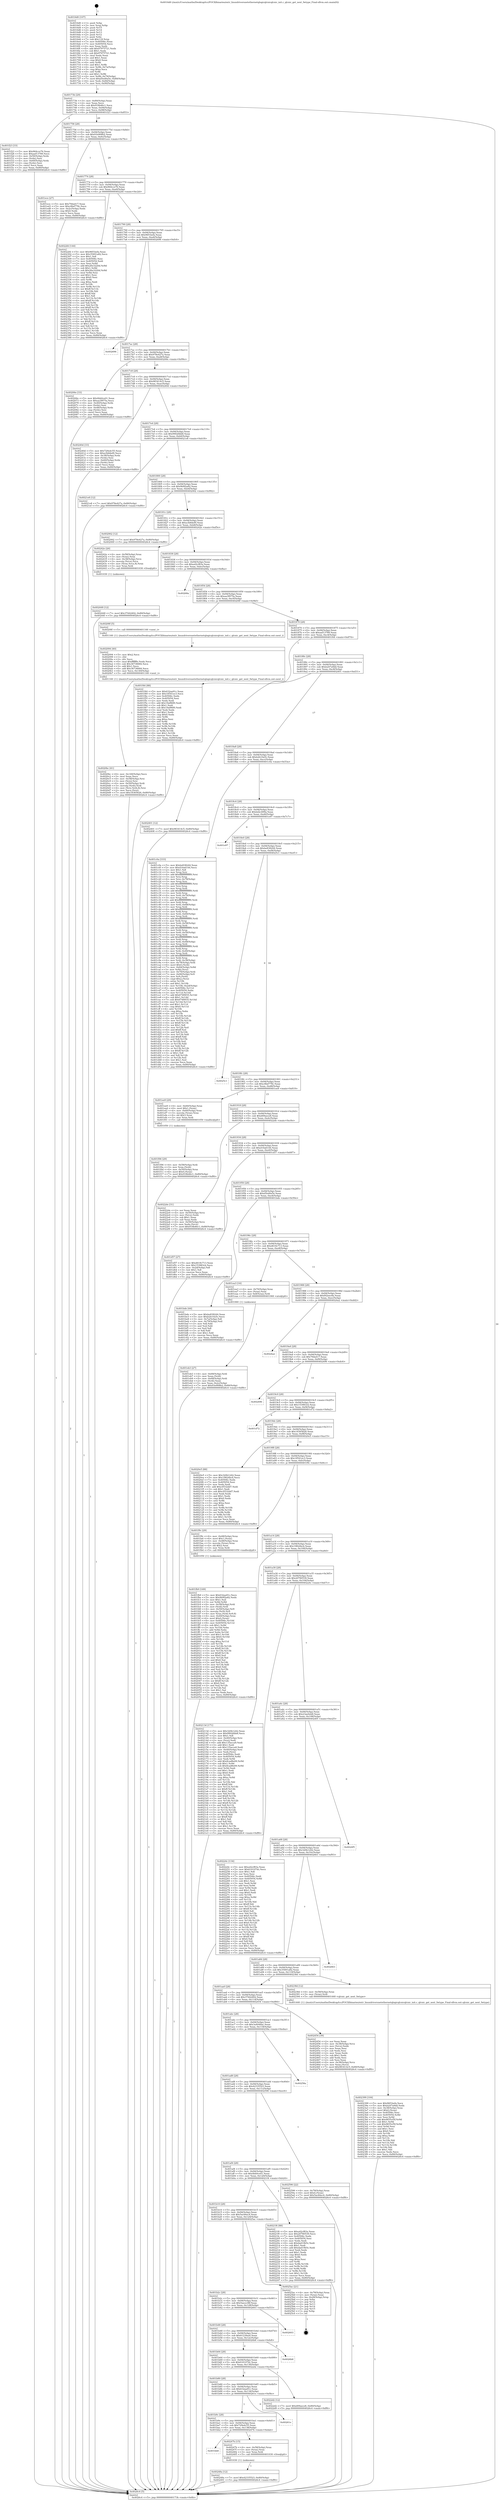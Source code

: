 digraph "0x4016d0" {
  label = "0x4016d0 (/mnt/c/Users/mathe/Desktop/tcc/POCII/binaries/extr_linuxdriversnetethernetqlogicqlcnicqlcnic_init.c_qlcnic_get_next_fwtype_Final-ollvm.out::main(0))"
  labelloc = "t"
  node[shape=record]

  Entry [label="",width=0.3,height=0.3,shape=circle,fillcolor=black,style=filled]
  "0x40173b" [label="{
     0x40173b [29]\l
     | [instrs]\l
     &nbsp;&nbsp;0x40173b \<+3\>: mov -0x80(%rbp),%eax\l
     &nbsp;&nbsp;0x40173e \<+2\>: mov %eax,%ecx\l
     &nbsp;&nbsp;0x401740 \<+6\>: sub $0x918b46c1,%ecx\l
     &nbsp;&nbsp;0x401746 \<+6\>: mov %eax,-0x94(%rbp)\l
     &nbsp;&nbsp;0x40174c \<+6\>: mov %ecx,-0x98(%rbp)\l
     &nbsp;&nbsp;0x401752 \<+6\>: je 0000000000401f23 \<main+0x853\>\l
  }"]
  "0x401f23" [label="{
     0x401f23 [33]\l
     | [instrs]\l
     &nbsp;&nbsp;0x401f23 \<+5\>: mov $0x964cce76,%eax\l
     &nbsp;&nbsp;0x401f28 \<+5\>: mov $0xaaf13789,%ecx\l
     &nbsp;&nbsp;0x401f2d \<+4\>: mov -0x50(%rbp),%rdx\l
     &nbsp;&nbsp;0x401f31 \<+2\>: mov (%rdx),%esi\l
     &nbsp;&nbsp;0x401f33 \<+4\>: mov -0x60(%rbp),%rdx\l
     &nbsp;&nbsp;0x401f37 \<+2\>: cmp (%rdx),%esi\l
     &nbsp;&nbsp;0x401f39 \<+3\>: cmovl %ecx,%eax\l
     &nbsp;&nbsp;0x401f3c \<+3\>: mov %eax,-0x80(%rbp)\l
     &nbsp;&nbsp;0x401f3f \<+5\>: jmp 00000000004026c4 \<main+0xff4\>\l
  }"]
  "0x401758" [label="{
     0x401758 [28]\l
     | [instrs]\l
     &nbsp;&nbsp;0x401758 \<+5\>: jmp 000000000040175d \<main+0x8d\>\l
     &nbsp;&nbsp;0x40175d \<+6\>: mov -0x94(%rbp),%eax\l
     &nbsp;&nbsp;0x401763 \<+5\>: sub $0x93e908b2,%eax\l
     &nbsp;&nbsp;0x401768 \<+6\>: mov %eax,-0x9c(%rbp)\l
     &nbsp;&nbsp;0x40176e \<+6\>: je 0000000000401ece \<main+0x7fe\>\l
  }"]
  Exit [label="",width=0.3,height=0.3,shape=circle,fillcolor=black,style=filled,peripheries=2]
  "0x401ece" [label="{
     0x401ece [27]\l
     | [instrs]\l
     &nbsp;&nbsp;0x401ece \<+5\>: mov $0x79da417,%eax\l
     &nbsp;&nbsp;0x401ed3 \<+5\>: mov $0xc8bd778c,%ecx\l
     &nbsp;&nbsp;0x401ed8 \<+3\>: mov -0x2c(%rbp),%edx\l
     &nbsp;&nbsp;0x401edb \<+3\>: cmp $0x0,%edx\l
     &nbsp;&nbsp;0x401ede \<+3\>: cmove %ecx,%eax\l
     &nbsp;&nbsp;0x401ee1 \<+3\>: mov %eax,-0x80(%rbp)\l
     &nbsp;&nbsp;0x401ee4 \<+5\>: jmp 00000000004026c4 \<main+0xff4\>\l
  }"]
  "0x401774" [label="{
     0x401774 [28]\l
     | [instrs]\l
     &nbsp;&nbsp;0x401774 \<+5\>: jmp 0000000000401779 \<main+0xa9\>\l
     &nbsp;&nbsp;0x401779 \<+6\>: mov -0x94(%rbp),%eax\l
     &nbsp;&nbsp;0x40177f \<+5\>: sub $0x964cce76,%eax\l
     &nbsp;&nbsp;0x401784 \<+6\>: mov %eax,-0xa0(%rbp)\l
     &nbsp;&nbsp;0x40178a \<+6\>: je 00000000004022fd \<main+0xc2d\>\l
  }"]
  "0x40248a" [label="{
     0x40248a [12]\l
     | [instrs]\l
     &nbsp;&nbsp;0x40248a \<+7\>: movl $0x42335523,-0x80(%rbp)\l
     &nbsp;&nbsp;0x402491 \<+5\>: jmp 00000000004026c4 \<main+0xff4\>\l
  }"]
  "0x4022fd" [label="{
     0x4022fd [144]\l
     | [instrs]\l
     &nbsp;&nbsp;0x4022fd \<+5\>: mov $0x96f1befa,%eax\l
     &nbsp;&nbsp;0x402302 \<+5\>: mov $0x35491a82,%ecx\l
     &nbsp;&nbsp;0x402307 \<+2\>: mov $0x1,%dl\l
     &nbsp;&nbsp;0x402309 \<+7\>: mov 0x40506c,%esi\l
     &nbsp;&nbsp;0x402310 \<+7\>: mov 0x405054,%edi\l
     &nbsp;&nbsp;0x402317 \<+3\>: mov %esi,%r8d\l
     &nbsp;&nbsp;0x40231a \<+7\>: add $0x26e3220d,%r8d\l
     &nbsp;&nbsp;0x402321 \<+4\>: sub $0x1,%r8d\l
     &nbsp;&nbsp;0x402325 \<+7\>: sub $0x26e3220d,%r8d\l
     &nbsp;&nbsp;0x40232c \<+4\>: imul %r8d,%esi\l
     &nbsp;&nbsp;0x402330 \<+3\>: and $0x1,%esi\l
     &nbsp;&nbsp;0x402333 \<+3\>: cmp $0x0,%esi\l
     &nbsp;&nbsp;0x402336 \<+4\>: sete %r9b\l
     &nbsp;&nbsp;0x40233a \<+3\>: cmp $0xa,%edi\l
     &nbsp;&nbsp;0x40233d \<+4\>: setl %r10b\l
     &nbsp;&nbsp;0x402341 \<+3\>: mov %r9b,%r11b\l
     &nbsp;&nbsp;0x402344 \<+4\>: xor $0xff,%r11b\l
     &nbsp;&nbsp;0x402348 \<+3\>: mov %r10b,%bl\l
     &nbsp;&nbsp;0x40234b \<+3\>: xor $0xff,%bl\l
     &nbsp;&nbsp;0x40234e \<+3\>: xor $0x1,%dl\l
     &nbsp;&nbsp;0x402351 \<+3\>: mov %r11b,%r14b\l
     &nbsp;&nbsp;0x402354 \<+4\>: and $0xff,%r14b\l
     &nbsp;&nbsp;0x402358 \<+3\>: and %dl,%r9b\l
     &nbsp;&nbsp;0x40235b \<+3\>: mov %bl,%r15b\l
     &nbsp;&nbsp;0x40235e \<+4\>: and $0xff,%r15b\l
     &nbsp;&nbsp;0x402362 \<+3\>: and %dl,%r10b\l
     &nbsp;&nbsp;0x402365 \<+3\>: or %r9b,%r14b\l
     &nbsp;&nbsp;0x402368 \<+3\>: or %r10b,%r15b\l
     &nbsp;&nbsp;0x40236b \<+3\>: xor %r15b,%r14b\l
     &nbsp;&nbsp;0x40236e \<+3\>: or %bl,%r11b\l
     &nbsp;&nbsp;0x402371 \<+4\>: xor $0xff,%r11b\l
     &nbsp;&nbsp;0x402375 \<+3\>: or $0x1,%dl\l
     &nbsp;&nbsp;0x402378 \<+3\>: and %dl,%r11b\l
     &nbsp;&nbsp;0x40237b \<+3\>: or %r11b,%r14b\l
     &nbsp;&nbsp;0x40237e \<+4\>: test $0x1,%r14b\l
     &nbsp;&nbsp;0x402382 \<+3\>: cmovne %ecx,%eax\l
     &nbsp;&nbsp;0x402385 \<+3\>: mov %eax,-0x80(%rbp)\l
     &nbsp;&nbsp;0x402388 \<+5\>: jmp 00000000004026c4 \<main+0xff4\>\l
  }"]
  "0x401790" [label="{
     0x401790 [28]\l
     | [instrs]\l
     &nbsp;&nbsp;0x401790 \<+5\>: jmp 0000000000401795 \<main+0xc5\>\l
     &nbsp;&nbsp;0x401795 \<+6\>: mov -0x94(%rbp),%eax\l
     &nbsp;&nbsp;0x40179b \<+5\>: sub $0x96f1befa,%eax\l
     &nbsp;&nbsp;0x4017a0 \<+6\>: mov %eax,-0xa4(%rbp)\l
     &nbsp;&nbsp;0x4017a6 \<+6\>: je 0000000000402696 \<main+0xfc6\>\l
  }"]
  "0x401bb8" [label="{
     0x401bb8\l
  }", style=dashed]
  "0x402696" [label="{
     0x402696\l
  }", style=dashed]
  "0x4017ac" [label="{
     0x4017ac [28]\l
     | [instrs]\l
     &nbsp;&nbsp;0x4017ac \<+5\>: jmp 00000000004017b1 \<main+0xe1\>\l
     &nbsp;&nbsp;0x4017b1 \<+6\>: mov -0x94(%rbp),%eax\l
     &nbsp;&nbsp;0x4017b7 \<+5\>: sub $0x978e427a,%eax\l
     &nbsp;&nbsp;0x4017bc \<+6\>: mov %eax,-0xa8(%rbp)\l
     &nbsp;&nbsp;0x4017c2 \<+6\>: je 000000000040206e \<main+0x99e\>\l
  }"]
  "0x40247b" [label="{
     0x40247b [15]\l
     | [instrs]\l
     &nbsp;&nbsp;0x40247b \<+4\>: mov -0x58(%rbp),%rax\l
     &nbsp;&nbsp;0x40247f \<+3\>: mov (%rax),%rax\l
     &nbsp;&nbsp;0x402482 \<+3\>: mov %rax,%rdi\l
     &nbsp;&nbsp;0x402485 \<+5\>: call 0000000000401030 \<free@plt\>\l
     | [calls]\l
     &nbsp;&nbsp;0x401030 \{1\} (unknown)\l
  }"]
  "0x40206e" [label="{
     0x40206e [33]\l
     | [instrs]\l
     &nbsp;&nbsp;0x40206e \<+5\>: mov $0x4bb0ce01,%eax\l
     &nbsp;&nbsp;0x402073 \<+5\>: mov $0xaa3f975a,%ecx\l
     &nbsp;&nbsp;0x402078 \<+4\>: mov -0x40(%rbp),%rdx\l
     &nbsp;&nbsp;0x40207c \<+2\>: mov (%rdx),%esi\l
     &nbsp;&nbsp;0x40207e \<+4\>: mov -0x48(%rbp),%rdx\l
     &nbsp;&nbsp;0x402082 \<+2\>: cmp (%rdx),%esi\l
     &nbsp;&nbsp;0x402084 \<+3\>: cmovl %ecx,%eax\l
     &nbsp;&nbsp;0x402087 \<+3\>: mov %eax,-0x80(%rbp)\l
     &nbsp;&nbsp;0x40208a \<+5\>: jmp 00000000004026c4 \<main+0xff4\>\l
  }"]
  "0x4017c8" [label="{
     0x4017c8 [28]\l
     | [instrs]\l
     &nbsp;&nbsp;0x4017c8 \<+5\>: jmp 00000000004017cd \<main+0xfd\>\l
     &nbsp;&nbsp;0x4017cd \<+6\>: mov -0x94(%rbp),%eax\l
     &nbsp;&nbsp;0x4017d3 \<+5\>: sub $0x983414c5,%eax\l
     &nbsp;&nbsp;0x4017d8 \<+6\>: mov %eax,-0xac(%rbp)\l
     &nbsp;&nbsp;0x4017de \<+6\>: je 000000000040240d \<main+0xd3d\>\l
  }"]
  "0x401b9c" [label="{
     0x401b9c [28]\l
     | [instrs]\l
     &nbsp;&nbsp;0x401b9c \<+5\>: jmp 0000000000401ba1 \<main+0x4d1\>\l
     &nbsp;&nbsp;0x401ba1 \<+6\>: mov -0x94(%rbp),%eax\l
     &nbsp;&nbsp;0x401ba7 \<+5\>: sub $0x729edc55,%eax\l
     &nbsp;&nbsp;0x401bac \<+6\>: mov %eax,-0x138(%rbp)\l
     &nbsp;&nbsp;0x401bb2 \<+6\>: je 000000000040247b \<main+0xdab\>\l
  }"]
  "0x40240d" [label="{
     0x40240d [33]\l
     | [instrs]\l
     &nbsp;&nbsp;0x40240d \<+5\>: mov $0x729edc55,%eax\l
     &nbsp;&nbsp;0x402412 \<+5\>: mov $0xa3b8def0,%ecx\l
     &nbsp;&nbsp;0x402417 \<+4\>: mov -0x38(%rbp),%rdx\l
     &nbsp;&nbsp;0x40241b \<+2\>: mov (%rdx),%esi\l
     &nbsp;&nbsp;0x40241d \<+4\>: mov -0x60(%rbp),%rdx\l
     &nbsp;&nbsp;0x402421 \<+2\>: cmp (%rdx),%esi\l
     &nbsp;&nbsp;0x402423 \<+3\>: cmovl %ecx,%eax\l
     &nbsp;&nbsp;0x402426 \<+3\>: mov %eax,-0x80(%rbp)\l
     &nbsp;&nbsp;0x402429 \<+5\>: jmp 00000000004026c4 \<main+0xff4\>\l
  }"]
  "0x4017e4" [label="{
     0x4017e4 [28]\l
     | [instrs]\l
     &nbsp;&nbsp;0x4017e4 \<+5\>: jmp 00000000004017e9 \<main+0x119\>\l
     &nbsp;&nbsp;0x4017e9 \<+6\>: mov -0x94(%rbp),%eax\l
     &nbsp;&nbsp;0x4017ef \<+5\>: sub $0x99026bb8,%eax\l
     &nbsp;&nbsp;0x4017f4 \<+6\>: mov %eax,-0xb0(%rbp)\l
     &nbsp;&nbsp;0x4017fa \<+6\>: je 00000000004021e8 \<main+0xb18\>\l
  }"]
  "0x40261e" [label="{
     0x40261e\l
  }", style=dashed]
  "0x4021e8" [label="{
     0x4021e8 [12]\l
     | [instrs]\l
     &nbsp;&nbsp;0x4021e8 \<+7\>: movl $0x978e427a,-0x80(%rbp)\l
     &nbsp;&nbsp;0x4021ef \<+5\>: jmp 00000000004026c4 \<main+0xff4\>\l
  }"]
  "0x401800" [label="{
     0x401800 [28]\l
     | [instrs]\l
     &nbsp;&nbsp;0x401800 \<+5\>: jmp 0000000000401805 \<main+0x135\>\l
     &nbsp;&nbsp;0x401805 \<+6\>: mov -0x94(%rbp),%eax\l
     &nbsp;&nbsp;0x40180b \<+5\>: sub $0x9b9f2a82,%eax\l
     &nbsp;&nbsp;0x401810 \<+6\>: mov %eax,-0xb4(%rbp)\l
     &nbsp;&nbsp;0x401816 \<+6\>: je 0000000000402062 \<main+0x992\>\l
  }"]
  "0x402448" [label="{
     0x402448 [12]\l
     | [instrs]\l
     &nbsp;&nbsp;0x402448 \<+7\>: movl $0x37442402,-0x80(%rbp)\l
     &nbsp;&nbsp;0x40244f \<+5\>: jmp 00000000004026c4 \<main+0xff4\>\l
  }"]
  "0x402062" [label="{
     0x402062 [12]\l
     | [instrs]\l
     &nbsp;&nbsp;0x402062 \<+7\>: movl $0x978e427a,-0x80(%rbp)\l
     &nbsp;&nbsp;0x402069 \<+5\>: jmp 00000000004026c4 \<main+0xff4\>\l
  }"]
  "0x40181c" [label="{
     0x40181c [28]\l
     | [instrs]\l
     &nbsp;&nbsp;0x40181c \<+5\>: jmp 0000000000401821 \<main+0x151\>\l
     &nbsp;&nbsp;0x401821 \<+6\>: mov -0x94(%rbp),%eax\l
     &nbsp;&nbsp;0x401827 \<+5\>: sub $0xa3b8def0,%eax\l
     &nbsp;&nbsp;0x40182c \<+6\>: mov %eax,-0xb8(%rbp)\l
     &nbsp;&nbsp;0x401832 \<+6\>: je 000000000040242e \<main+0xd5e\>\l
  }"]
  "0x402399" [label="{
     0x402399 [104]\l
     | [instrs]\l
     &nbsp;&nbsp;0x402399 \<+5\>: mov $0x96f1befa,%ecx\l
     &nbsp;&nbsp;0x40239e \<+5\>: mov $0xb247a9dd,%edx\l
     &nbsp;&nbsp;0x4023a3 \<+4\>: mov -0x38(%rbp),%rax\l
     &nbsp;&nbsp;0x4023a7 \<+6\>: movl $0x0,(%rax)\l
     &nbsp;&nbsp;0x4023ad \<+7\>: mov 0x40506c,%esi\l
     &nbsp;&nbsp;0x4023b4 \<+8\>: mov 0x405054,%r8d\l
     &nbsp;&nbsp;0x4023bc \<+3\>: mov %esi,%r9d\l
     &nbsp;&nbsp;0x4023bf \<+7\>: add $0x9655cf5f,%r9d\l
     &nbsp;&nbsp;0x4023c6 \<+4\>: sub $0x1,%r9d\l
     &nbsp;&nbsp;0x4023ca \<+7\>: sub $0x9655cf5f,%r9d\l
     &nbsp;&nbsp;0x4023d1 \<+4\>: imul %r9d,%esi\l
     &nbsp;&nbsp;0x4023d5 \<+3\>: and $0x1,%esi\l
     &nbsp;&nbsp;0x4023d8 \<+3\>: cmp $0x0,%esi\l
     &nbsp;&nbsp;0x4023db \<+4\>: sete %r10b\l
     &nbsp;&nbsp;0x4023df \<+4\>: cmp $0xa,%r8d\l
     &nbsp;&nbsp;0x4023e3 \<+4\>: setl %r11b\l
     &nbsp;&nbsp;0x4023e7 \<+3\>: mov %r10b,%bl\l
     &nbsp;&nbsp;0x4023ea \<+3\>: and %r11b,%bl\l
     &nbsp;&nbsp;0x4023ed \<+3\>: xor %r11b,%r10b\l
     &nbsp;&nbsp;0x4023f0 \<+3\>: or %r10b,%bl\l
     &nbsp;&nbsp;0x4023f3 \<+3\>: test $0x1,%bl\l
     &nbsp;&nbsp;0x4023f6 \<+3\>: cmovne %edx,%ecx\l
     &nbsp;&nbsp;0x4023f9 \<+3\>: mov %ecx,-0x80(%rbp)\l
     &nbsp;&nbsp;0x4023fc \<+5\>: jmp 00000000004026c4 \<main+0xff4\>\l
  }"]
  "0x40242e" [label="{
     0x40242e [26]\l
     | [instrs]\l
     &nbsp;&nbsp;0x40242e \<+4\>: mov -0x58(%rbp),%rax\l
     &nbsp;&nbsp;0x402432 \<+3\>: mov (%rax),%rax\l
     &nbsp;&nbsp;0x402435 \<+4\>: mov -0x38(%rbp),%rcx\l
     &nbsp;&nbsp;0x402439 \<+3\>: movslq (%rcx),%rcx\l
     &nbsp;&nbsp;0x40243c \<+4\>: mov (%rax,%rcx,8),%rax\l
     &nbsp;&nbsp;0x402440 \<+3\>: mov %rax,%rdi\l
     &nbsp;&nbsp;0x402443 \<+5\>: call 0000000000401030 \<free@plt\>\l
     | [calls]\l
     &nbsp;&nbsp;0x401030 \{1\} (unknown)\l
  }"]
  "0x401838" [label="{
     0x401838 [28]\l
     | [instrs]\l
     &nbsp;&nbsp;0x401838 \<+5\>: jmp 000000000040183d \<main+0x16d\>\l
     &nbsp;&nbsp;0x40183d \<+6\>: mov -0x94(%rbp),%eax\l
     &nbsp;&nbsp;0x401843 \<+5\>: sub $0xa42cf83a,%eax\l
     &nbsp;&nbsp;0x401848 \<+6\>: mov %eax,-0xbc(%rbp)\l
     &nbsp;&nbsp;0x40184e \<+6\>: je 000000000040268a \<main+0xfba\>\l
  }"]
  "0x401b80" [label="{
     0x401b80 [28]\l
     | [instrs]\l
     &nbsp;&nbsp;0x401b80 \<+5\>: jmp 0000000000401b85 \<main+0x4b5\>\l
     &nbsp;&nbsp;0x401b85 \<+6\>: mov -0x94(%rbp),%eax\l
     &nbsp;&nbsp;0x401b8b \<+5\>: sub $0x632aa91c,%eax\l
     &nbsp;&nbsp;0x401b90 \<+6\>: mov %eax,-0x134(%rbp)\l
     &nbsp;&nbsp;0x401b96 \<+6\>: je 000000000040261e \<main+0xf4e\>\l
  }"]
  "0x40268a" [label="{
     0x40268a\l
  }", style=dashed]
  "0x401854" [label="{
     0x401854 [28]\l
     | [instrs]\l
     &nbsp;&nbsp;0x401854 \<+5\>: jmp 0000000000401859 \<main+0x189\>\l
     &nbsp;&nbsp;0x401859 \<+6\>: mov -0x94(%rbp),%eax\l
     &nbsp;&nbsp;0x40185f \<+5\>: sub $0xaa3f975a,%eax\l
     &nbsp;&nbsp;0x401864 \<+6\>: mov %eax,-0xc0(%rbp)\l
     &nbsp;&nbsp;0x40186a \<+6\>: je 000000000040208f \<main+0x9bf\>\l
  }"]
  "0x4022d2" [label="{
     0x4022d2 [12]\l
     | [instrs]\l
     &nbsp;&nbsp;0x4022d2 \<+7\>: movl $0xd09aece8,-0x80(%rbp)\l
     &nbsp;&nbsp;0x4022d9 \<+5\>: jmp 00000000004026c4 \<main+0xff4\>\l
  }"]
  "0x40208f" [label="{
     0x40208f [5]\l
     | [instrs]\l
     &nbsp;&nbsp;0x40208f \<+5\>: call 0000000000401160 \<next_i\>\l
     | [calls]\l
     &nbsp;&nbsp;0x401160 \{1\} (/mnt/c/Users/mathe/Desktop/tcc/POCII/binaries/extr_linuxdriversnetethernetqlogicqlcnicqlcnic_init.c_qlcnic_get_next_fwtype_Final-ollvm.out::next_i)\l
  }"]
  "0x401870" [label="{
     0x401870 [28]\l
     | [instrs]\l
     &nbsp;&nbsp;0x401870 \<+5\>: jmp 0000000000401875 \<main+0x1a5\>\l
     &nbsp;&nbsp;0x401875 \<+6\>: mov -0x94(%rbp),%eax\l
     &nbsp;&nbsp;0x40187b \<+5\>: sub $0xaaf13789,%eax\l
     &nbsp;&nbsp;0x401880 \<+6\>: mov %eax,-0xc4(%rbp)\l
     &nbsp;&nbsp;0x401886 \<+6\>: je 0000000000401f44 \<main+0x874\>\l
  }"]
  "0x401b64" [label="{
     0x401b64 [28]\l
     | [instrs]\l
     &nbsp;&nbsp;0x401b64 \<+5\>: jmp 0000000000401b69 \<main+0x499\>\l
     &nbsp;&nbsp;0x401b69 \<+6\>: mov -0x94(%rbp),%eax\l
     &nbsp;&nbsp;0x401b6f \<+5\>: sub $0x616107dc,%eax\l
     &nbsp;&nbsp;0x401b74 \<+6\>: mov %eax,-0x130(%rbp)\l
     &nbsp;&nbsp;0x401b7a \<+6\>: je 00000000004022d2 \<main+0xc02\>\l
  }"]
  "0x401f44" [label="{
     0x401f44 [88]\l
     | [instrs]\l
     &nbsp;&nbsp;0x401f44 \<+5\>: mov $0x632aa91c,%eax\l
     &nbsp;&nbsp;0x401f49 \<+5\>: mov $0x18541ec3,%ecx\l
     &nbsp;&nbsp;0x401f4e \<+7\>: mov 0x40506c,%edx\l
     &nbsp;&nbsp;0x401f55 \<+7\>: mov 0x405054,%esi\l
     &nbsp;&nbsp;0x401f5c \<+2\>: mov %edx,%edi\l
     &nbsp;&nbsp;0x401f5e \<+6\>: add $0x19af86f0,%edi\l
     &nbsp;&nbsp;0x401f64 \<+3\>: sub $0x1,%edi\l
     &nbsp;&nbsp;0x401f67 \<+6\>: sub $0x19af86f0,%edi\l
     &nbsp;&nbsp;0x401f6d \<+3\>: imul %edi,%edx\l
     &nbsp;&nbsp;0x401f70 \<+3\>: and $0x1,%edx\l
     &nbsp;&nbsp;0x401f73 \<+3\>: cmp $0x0,%edx\l
     &nbsp;&nbsp;0x401f76 \<+4\>: sete %r8b\l
     &nbsp;&nbsp;0x401f7a \<+3\>: cmp $0xa,%esi\l
     &nbsp;&nbsp;0x401f7d \<+4\>: setl %r9b\l
     &nbsp;&nbsp;0x401f81 \<+3\>: mov %r8b,%r10b\l
     &nbsp;&nbsp;0x401f84 \<+3\>: and %r9b,%r10b\l
     &nbsp;&nbsp;0x401f87 \<+3\>: xor %r9b,%r8b\l
     &nbsp;&nbsp;0x401f8a \<+3\>: or %r8b,%r10b\l
     &nbsp;&nbsp;0x401f8d \<+4\>: test $0x1,%r10b\l
     &nbsp;&nbsp;0x401f91 \<+3\>: cmovne %ecx,%eax\l
     &nbsp;&nbsp;0x401f94 \<+3\>: mov %eax,-0x80(%rbp)\l
     &nbsp;&nbsp;0x401f97 \<+5\>: jmp 00000000004026c4 \<main+0xff4\>\l
  }"]
  "0x40188c" [label="{
     0x40188c [28]\l
     | [instrs]\l
     &nbsp;&nbsp;0x40188c \<+5\>: jmp 0000000000401891 \<main+0x1c1\>\l
     &nbsp;&nbsp;0x401891 \<+6\>: mov -0x94(%rbp),%eax\l
     &nbsp;&nbsp;0x401897 \<+5\>: sub $0xb247a9dd,%eax\l
     &nbsp;&nbsp;0x40189c \<+6\>: mov %eax,-0xc8(%rbp)\l
     &nbsp;&nbsp;0x4018a2 \<+6\>: je 0000000000402401 \<main+0xd31\>\l
  }"]
  "0x4026b8" [label="{
     0x4026b8\l
  }", style=dashed]
  "0x402401" [label="{
     0x402401 [12]\l
     | [instrs]\l
     &nbsp;&nbsp;0x402401 \<+7\>: movl $0x983414c5,-0x80(%rbp)\l
     &nbsp;&nbsp;0x402408 \<+5\>: jmp 00000000004026c4 \<main+0xff4\>\l
  }"]
  "0x4018a8" [label="{
     0x4018a8 [28]\l
     | [instrs]\l
     &nbsp;&nbsp;0x4018a8 \<+5\>: jmp 00000000004018ad \<main+0x1dd\>\l
     &nbsp;&nbsp;0x4018ad \<+6\>: mov -0x94(%rbp),%eax\l
     &nbsp;&nbsp;0x4018b3 \<+5\>: sub $0xb2b10a5c,%eax\l
     &nbsp;&nbsp;0x4018b8 \<+6\>: mov %eax,-0xcc(%rbp)\l
     &nbsp;&nbsp;0x4018be \<+6\>: je 0000000000401c0a \<main+0x53a\>\l
  }"]
  "0x401b48" [label="{
     0x401b48 [28]\l
     | [instrs]\l
     &nbsp;&nbsp;0x401b48 \<+5\>: jmp 0000000000401b4d \<main+0x47d\>\l
     &nbsp;&nbsp;0x401b4d \<+6\>: mov -0x94(%rbp),%eax\l
     &nbsp;&nbsp;0x401b53 \<+5\>: sub $0x6123fee4,%eax\l
     &nbsp;&nbsp;0x401b58 \<+6\>: mov %eax,-0x12c(%rbp)\l
     &nbsp;&nbsp;0x401b5e \<+6\>: je 00000000004026b8 \<main+0xfe8\>\l
  }"]
  "0x401c0a" [label="{
     0x401c0a [333]\l
     | [instrs]\l
     &nbsp;&nbsp;0x401c0a \<+5\>: mov $0xbe838244,%eax\l
     &nbsp;&nbsp;0x401c0f \<+5\>: mov $0xd16a6144,%ecx\l
     &nbsp;&nbsp;0x401c14 \<+2\>: mov $0x1,%dl\l
     &nbsp;&nbsp;0x401c16 \<+3\>: mov %rsp,%rsi\l
     &nbsp;&nbsp;0x401c19 \<+4\>: add $0xfffffffffffffff0,%rsi\l
     &nbsp;&nbsp;0x401c1d \<+3\>: mov %rsi,%rsp\l
     &nbsp;&nbsp;0x401c20 \<+4\>: mov %rsi,-0x78(%rbp)\l
     &nbsp;&nbsp;0x401c24 \<+3\>: mov %rsp,%rsi\l
     &nbsp;&nbsp;0x401c27 \<+4\>: add $0xfffffffffffffff0,%rsi\l
     &nbsp;&nbsp;0x401c2b \<+3\>: mov %rsi,%rsp\l
     &nbsp;&nbsp;0x401c2e \<+3\>: mov %rsp,%rdi\l
     &nbsp;&nbsp;0x401c31 \<+4\>: add $0xfffffffffffffff0,%rdi\l
     &nbsp;&nbsp;0x401c35 \<+3\>: mov %rdi,%rsp\l
     &nbsp;&nbsp;0x401c38 \<+4\>: mov %rdi,-0x70(%rbp)\l
     &nbsp;&nbsp;0x401c3c \<+3\>: mov %rsp,%rdi\l
     &nbsp;&nbsp;0x401c3f \<+4\>: add $0xfffffffffffffff0,%rdi\l
     &nbsp;&nbsp;0x401c43 \<+3\>: mov %rdi,%rsp\l
     &nbsp;&nbsp;0x401c46 \<+4\>: mov %rdi,-0x68(%rbp)\l
     &nbsp;&nbsp;0x401c4a \<+3\>: mov %rsp,%rdi\l
     &nbsp;&nbsp;0x401c4d \<+4\>: add $0xfffffffffffffff0,%rdi\l
     &nbsp;&nbsp;0x401c51 \<+3\>: mov %rdi,%rsp\l
     &nbsp;&nbsp;0x401c54 \<+4\>: mov %rdi,-0x60(%rbp)\l
     &nbsp;&nbsp;0x401c58 \<+3\>: mov %rsp,%rdi\l
     &nbsp;&nbsp;0x401c5b \<+4\>: add $0xfffffffffffffff0,%rdi\l
     &nbsp;&nbsp;0x401c5f \<+3\>: mov %rdi,%rsp\l
     &nbsp;&nbsp;0x401c62 \<+4\>: mov %rdi,-0x58(%rbp)\l
     &nbsp;&nbsp;0x401c66 \<+3\>: mov %rsp,%rdi\l
     &nbsp;&nbsp;0x401c69 \<+4\>: add $0xfffffffffffffff0,%rdi\l
     &nbsp;&nbsp;0x401c6d \<+3\>: mov %rdi,%rsp\l
     &nbsp;&nbsp;0x401c70 \<+4\>: mov %rdi,-0x50(%rbp)\l
     &nbsp;&nbsp;0x401c74 \<+3\>: mov %rsp,%rdi\l
     &nbsp;&nbsp;0x401c77 \<+4\>: add $0xfffffffffffffff0,%rdi\l
     &nbsp;&nbsp;0x401c7b \<+3\>: mov %rdi,%rsp\l
     &nbsp;&nbsp;0x401c7e \<+4\>: mov %rdi,-0x48(%rbp)\l
     &nbsp;&nbsp;0x401c82 \<+3\>: mov %rsp,%rdi\l
     &nbsp;&nbsp;0x401c85 \<+4\>: add $0xfffffffffffffff0,%rdi\l
     &nbsp;&nbsp;0x401c89 \<+3\>: mov %rdi,%rsp\l
     &nbsp;&nbsp;0x401c8c \<+4\>: mov %rdi,-0x40(%rbp)\l
     &nbsp;&nbsp;0x401c90 \<+3\>: mov %rsp,%rdi\l
     &nbsp;&nbsp;0x401c93 \<+4\>: add $0xfffffffffffffff0,%rdi\l
     &nbsp;&nbsp;0x401c97 \<+3\>: mov %rdi,%rsp\l
     &nbsp;&nbsp;0x401c9a \<+4\>: mov %rdi,-0x38(%rbp)\l
     &nbsp;&nbsp;0x401c9e \<+4\>: mov -0x78(%rbp),%rdi\l
     &nbsp;&nbsp;0x401ca2 \<+6\>: movl $0x0,(%rdi)\l
     &nbsp;&nbsp;0x401ca8 \<+7\>: mov -0x84(%rbp),%r8d\l
     &nbsp;&nbsp;0x401caf \<+3\>: mov %r8d,(%rsi)\l
     &nbsp;&nbsp;0x401cb2 \<+4\>: mov -0x70(%rbp),%rdi\l
     &nbsp;&nbsp;0x401cb6 \<+7\>: mov -0x90(%rbp),%r9\l
     &nbsp;&nbsp;0x401cbd \<+3\>: mov %r9,(%rdi)\l
     &nbsp;&nbsp;0x401cc0 \<+3\>: cmpl $0x2,(%rsi)\l
     &nbsp;&nbsp;0x401cc3 \<+4\>: setne %r10b\l
     &nbsp;&nbsp;0x401cc7 \<+4\>: and $0x1,%r10b\l
     &nbsp;&nbsp;0x401ccb \<+4\>: mov %r10b,-0x2d(%rbp)\l
     &nbsp;&nbsp;0x401ccf \<+8\>: mov 0x40506c,%r11d\l
     &nbsp;&nbsp;0x401cd7 \<+7\>: mov 0x405054,%ebx\l
     &nbsp;&nbsp;0x401cde \<+3\>: mov %r11d,%r14d\l
     &nbsp;&nbsp;0x401ce1 \<+7\>: add $0x674f0f35,%r14d\l
     &nbsp;&nbsp;0x401ce8 \<+4\>: sub $0x1,%r14d\l
     &nbsp;&nbsp;0x401cec \<+7\>: sub $0x674f0f35,%r14d\l
     &nbsp;&nbsp;0x401cf3 \<+4\>: imul %r14d,%r11d\l
     &nbsp;&nbsp;0x401cf7 \<+4\>: and $0x1,%r11d\l
     &nbsp;&nbsp;0x401cfb \<+4\>: cmp $0x0,%r11d\l
     &nbsp;&nbsp;0x401cff \<+4\>: sete %r10b\l
     &nbsp;&nbsp;0x401d03 \<+3\>: cmp $0xa,%ebx\l
     &nbsp;&nbsp;0x401d06 \<+4\>: setl %r15b\l
     &nbsp;&nbsp;0x401d0a \<+3\>: mov %r10b,%r12b\l
     &nbsp;&nbsp;0x401d0d \<+4\>: xor $0xff,%r12b\l
     &nbsp;&nbsp;0x401d11 \<+3\>: mov %r15b,%r13b\l
     &nbsp;&nbsp;0x401d14 \<+4\>: xor $0xff,%r13b\l
     &nbsp;&nbsp;0x401d18 \<+3\>: xor $0x1,%dl\l
     &nbsp;&nbsp;0x401d1b \<+3\>: mov %r12b,%sil\l
     &nbsp;&nbsp;0x401d1e \<+4\>: and $0xff,%sil\l
     &nbsp;&nbsp;0x401d22 \<+3\>: and %dl,%r10b\l
     &nbsp;&nbsp;0x401d25 \<+3\>: mov %r13b,%dil\l
     &nbsp;&nbsp;0x401d28 \<+4\>: and $0xff,%dil\l
     &nbsp;&nbsp;0x401d2c \<+3\>: and %dl,%r15b\l
     &nbsp;&nbsp;0x401d2f \<+3\>: or %r10b,%sil\l
     &nbsp;&nbsp;0x401d32 \<+3\>: or %r15b,%dil\l
     &nbsp;&nbsp;0x401d35 \<+3\>: xor %dil,%sil\l
     &nbsp;&nbsp;0x401d38 \<+3\>: or %r13b,%r12b\l
     &nbsp;&nbsp;0x401d3b \<+4\>: xor $0xff,%r12b\l
     &nbsp;&nbsp;0x401d3f \<+3\>: or $0x1,%dl\l
     &nbsp;&nbsp;0x401d42 \<+3\>: and %dl,%r12b\l
     &nbsp;&nbsp;0x401d45 \<+3\>: or %r12b,%sil\l
     &nbsp;&nbsp;0x401d48 \<+4\>: test $0x1,%sil\l
     &nbsp;&nbsp;0x401d4c \<+3\>: cmovne %ecx,%eax\l
     &nbsp;&nbsp;0x401d4f \<+3\>: mov %eax,-0x80(%rbp)\l
     &nbsp;&nbsp;0x401d52 \<+5\>: jmp 00000000004026c4 \<main+0xff4\>\l
  }"]
  "0x4018c4" [label="{
     0x4018c4 [28]\l
     | [instrs]\l
     &nbsp;&nbsp;0x4018c4 \<+5\>: jmp 00000000004018c9 \<main+0x1f9\>\l
     &nbsp;&nbsp;0x4018c9 \<+6\>: mov -0x94(%rbp),%eax\l
     &nbsp;&nbsp;0x4018cf \<+5\>: sub $0xbd2c499a,%eax\l
     &nbsp;&nbsp;0x4018d4 \<+6\>: mov %eax,-0xd0(%rbp)\l
     &nbsp;&nbsp;0x4018da \<+6\>: je 0000000000401e97 \<main+0x7c7\>\l
  }"]
  "0x402603" [label="{
     0x402603\l
  }", style=dashed]
  "0x401e97" [label="{
     0x401e97\l
  }", style=dashed]
  "0x4018e0" [label="{
     0x4018e0 [28]\l
     | [instrs]\l
     &nbsp;&nbsp;0x4018e0 \<+5\>: jmp 00000000004018e5 \<main+0x215\>\l
     &nbsp;&nbsp;0x4018e5 \<+6\>: mov -0x94(%rbp),%eax\l
     &nbsp;&nbsp;0x4018eb \<+5\>: sub $0xbe838244,%eax\l
     &nbsp;&nbsp;0x4018f0 \<+6\>: mov %eax,-0xd4(%rbp)\l
     &nbsp;&nbsp;0x4018f6 \<+6\>: je 00000000004025c1 \<main+0xef1\>\l
  }"]
  "0x401b2c" [label="{
     0x401b2c [28]\l
     | [instrs]\l
     &nbsp;&nbsp;0x401b2c \<+5\>: jmp 0000000000401b31 \<main+0x461\>\l
     &nbsp;&nbsp;0x401b31 \<+6\>: mov -0x94(%rbp),%eax\l
     &nbsp;&nbsp;0x401b37 \<+5\>: sub $0x5aece38f,%eax\l
     &nbsp;&nbsp;0x401b3c \<+6\>: mov %eax,-0x128(%rbp)\l
     &nbsp;&nbsp;0x401b42 \<+6\>: je 0000000000402603 \<main+0xf33\>\l
  }"]
  "0x4025c1" [label="{
     0x4025c1\l
  }", style=dashed]
  "0x4018fc" [label="{
     0x4018fc [28]\l
     | [instrs]\l
     &nbsp;&nbsp;0x4018fc \<+5\>: jmp 0000000000401901 \<main+0x231\>\l
     &nbsp;&nbsp;0x401901 \<+6\>: mov -0x94(%rbp),%eax\l
     &nbsp;&nbsp;0x401907 \<+5\>: sub $0xc8bd778c,%eax\l
     &nbsp;&nbsp;0x40190c \<+6\>: mov %eax,-0xd8(%rbp)\l
     &nbsp;&nbsp;0x401912 \<+6\>: je 0000000000401ee9 \<main+0x819\>\l
  }"]
  "0x4025ac" [label="{
     0x4025ac [21]\l
     | [instrs]\l
     &nbsp;&nbsp;0x4025ac \<+4\>: mov -0x78(%rbp),%rax\l
     &nbsp;&nbsp;0x4025b0 \<+2\>: mov (%rax),%eax\l
     &nbsp;&nbsp;0x4025b2 \<+4\>: lea -0x28(%rbp),%rsp\l
     &nbsp;&nbsp;0x4025b6 \<+1\>: pop %rbx\l
     &nbsp;&nbsp;0x4025b7 \<+2\>: pop %r12\l
     &nbsp;&nbsp;0x4025b9 \<+2\>: pop %r13\l
     &nbsp;&nbsp;0x4025bb \<+2\>: pop %r14\l
     &nbsp;&nbsp;0x4025bd \<+2\>: pop %r15\l
     &nbsp;&nbsp;0x4025bf \<+1\>: pop %rbp\l
     &nbsp;&nbsp;0x4025c0 \<+1\>: ret\l
  }"]
  "0x401ee9" [label="{
     0x401ee9 [29]\l
     | [instrs]\l
     &nbsp;&nbsp;0x401ee9 \<+4\>: mov -0x60(%rbp),%rax\l
     &nbsp;&nbsp;0x401eed \<+6\>: movl $0x1,(%rax)\l
     &nbsp;&nbsp;0x401ef3 \<+4\>: mov -0x60(%rbp),%rax\l
     &nbsp;&nbsp;0x401ef7 \<+3\>: movslq (%rax),%rax\l
     &nbsp;&nbsp;0x401efa \<+4\>: shl $0x3,%rax\l
     &nbsp;&nbsp;0x401efe \<+3\>: mov %rax,%rdi\l
     &nbsp;&nbsp;0x401f01 \<+5\>: call 0000000000401050 \<malloc@plt\>\l
     | [calls]\l
     &nbsp;&nbsp;0x401050 \{1\} (unknown)\l
  }"]
  "0x401918" [label="{
     0x401918 [28]\l
     | [instrs]\l
     &nbsp;&nbsp;0x401918 \<+5\>: jmp 000000000040191d \<main+0x24d\>\l
     &nbsp;&nbsp;0x40191d \<+6\>: mov -0x94(%rbp),%eax\l
     &nbsp;&nbsp;0x401923 \<+5\>: sub $0xd09aece8,%eax\l
     &nbsp;&nbsp;0x401928 \<+6\>: mov %eax,-0xdc(%rbp)\l
     &nbsp;&nbsp;0x40192e \<+6\>: je 00000000004022de \<main+0xc0e\>\l
  }"]
  "0x401b10" [label="{
     0x401b10 [28]\l
     | [instrs]\l
     &nbsp;&nbsp;0x401b10 \<+5\>: jmp 0000000000401b15 \<main+0x445\>\l
     &nbsp;&nbsp;0x401b15 \<+6\>: mov -0x94(%rbp),%eax\l
     &nbsp;&nbsp;0x401b1b \<+5\>: sub $0x5ac84ec4,%eax\l
     &nbsp;&nbsp;0x401b20 \<+6\>: mov %eax,-0x124(%rbp)\l
     &nbsp;&nbsp;0x401b26 \<+6\>: je 00000000004025ac \<main+0xedc\>\l
  }"]
  "0x4022de" [label="{
     0x4022de [31]\l
     | [instrs]\l
     &nbsp;&nbsp;0x4022de \<+2\>: xor %eax,%eax\l
     &nbsp;&nbsp;0x4022e0 \<+4\>: mov -0x50(%rbp),%rcx\l
     &nbsp;&nbsp;0x4022e4 \<+2\>: mov (%rcx),%edx\l
     &nbsp;&nbsp;0x4022e6 \<+3\>: sub $0x1,%eax\l
     &nbsp;&nbsp;0x4022e9 \<+2\>: sub %eax,%edx\l
     &nbsp;&nbsp;0x4022eb \<+4\>: mov -0x50(%rbp),%rcx\l
     &nbsp;&nbsp;0x4022ef \<+2\>: mov %edx,(%rcx)\l
     &nbsp;&nbsp;0x4022f1 \<+7\>: movl $0x918b46c1,-0x80(%rbp)\l
     &nbsp;&nbsp;0x4022f8 \<+5\>: jmp 00000000004026c4 \<main+0xff4\>\l
  }"]
  "0x401934" [label="{
     0x401934 [28]\l
     | [instrs]\l
     &nbsp;&nbsp;0x401934 \<+5\>: jmp 0000000000401939 \<main+0x269\>\l
     &nbsp;&nbsp;0x401939 \<+6\>: mov -0x94(%rbp),%eax\l
     &nbsp;&nbsp;0x40193f \<+5\>: sub $0xd16a6144,%eax\l
     &nbsp;&nbsp;0x401944 \<+6\>: mov %eax,-0xe0(%rbp)\l
     &nbsp;&nbsp;0x40194a \<+6\>: je 0000000000401d57 \<main+0x687\>\l
  }"]
  "0x4021f4" [label="{
     0x4021f4 [88]\l
     | [instrs]\l
     &nbsp;&nbsp;0x4021f4 \<+5\>: mov $0xa42cf83a,%eax\l
     &nbsp;&nbsp;0x4021f9 \<+5\>: mov $0x20780539,%ecx\l
     &nbsp;&nbsp;0x4021fe \<+7\>: mov 0x40506c,%edx\l
     &nbsp;&nbsp;0x402205 \<+7\>: mov 0x405054,%esi\l
     &nbsp;&nbsp;0x40220c \<+2\>: mov %edx,%edi\l
     &nbsp;&nbsp;0x40220e \<+6\>: sub $0xdad19b5c,%edi\l
     &nbsp;&nbsp;0x402214 \<+3\>: sub $0x1,%edi\l
     &nbsp;&nbsp;0x402217 \<+6\>: add $0xdad19b5c,%edi\l
     &nbsp;&nbsp;0x40221d \<+3\>: imul %edi,%edx\l
     &nbsp;&nbsp;0x402220 \<+3\>: and $0x1,%edx\l
     &nbsp;&nbsp;0x402223 \<+3\>: cmp $0x0,%edx\l
     &nbsp;&nbsp;0x402226 \<+4\>: sete %r8b\l
     &nbsp;&nbsp;0x40222a \<+3\>: cmp $0xa,%esi\l
     &nbsp;&nbsp;0x40222d \<+4\>: setl %r9b\l
     &nbsp;&nbsp;0x402231 \<+3\>: mov %r8b,%r10b\l
     &nbsp;&nbsp;0x402234 \<+3\>: and %r9b,%r10b\l
     &nbsp;&nbsp;0x402237 \<+3\>: xor %r9b,%r8b\l
     &nbsp;&nbsp;0x40223a \<+3\>: or %r8b,%r10b\l
     &nbsp;&nbsp;0x40223d \<+4\>: test $0x1,%r10b\l
     &nbsp;&nbsp;0x402241 \<+3\>: cmovne %ecx,%eax\l
     &nbsp;&nbsp;0x402244 \<+3\>: mov %eax,-0x80(%rbp)\l
     &nbsp;&nbsp;0x402247 \<+5\>: jmp 00000000004026c4 \<main+0xff4\>\l
  }"]
  "0x401d57" [label="{
     0x401d57 [27]\l
     | [instrs]\l
     &nbsp;&nbsp;0x401d57 \<+5\>: mov $0xd618c713,%eax\l
     &nbsp;&nbsp;0x401d5c \<+5\>: mov $0x153983cb,%ecx\l
     &nbsp;&nbsp;0x401d61 \<+3\>: mov -0x2d(%rbp),%dl\l
     &nbsp;&nbsp;0x401d64 \<+3\>: test $0x1,%dl\l
     &nbsp;&nbsp;0x401d67 \<+3\>: cmovne %ecx,%eax\l
     &nbsp;&nbsp;0x401d6a \<+3\>: mov %eax,-0x80(%rbp)\l
     &nbsp;&nbsp;0x401d6d \<+5\>: jmp 00000000004026c4 \<main+0xff4\>\l
  }"]
  "0x401950" [label="{
     0x401950 [28]\l
     | [instrs]\l
     &nbsp;&nbsp;0x401950 \<+5\>: jmp 0000000000401955 \<main+0x285\>\l
     &nbsp;&nbsp;0x401955 \<+6\>: mov -0x94(%rbp),%eax\l
     &nbsp;&nbsp;0x40195b \<+5\>: sub $0xd5ed0a5e,%eax\l
     &nbsp;&nbsp;0x401960 \<+6\>: mov %eax,-0xe4(%rbp)\l
     &nbsp;&nbsp;0x401966 \<+6\>: je 0000000000401bde \<main+0x50e\>\l
  }"]
  "0x401af4" [label="{
     0x401af4 [28]\l
     | [instrs]\l
     &nbsp;&nbsp;0x401af4 \<+5\>: jmp 0000000000401af9 \<main+0x429\>\l
     &nbsp;&nbsp;0x401af9 \<+6\>: mov -0x94(%rbp),%eax\l
     &nbsp;&nbsp;0x401aff \<+5\>: sub $0x4bb0ce01,%eax\l
     &nbsp;&nbsp;0x401b04 \<+6\>: mov %eax,-0x120(%rbp)\l
     &nbsp;&nbsp;0x401b0a \<+6\>: je 00000000004021f4 \<main+0xb24\>\l
  }"]
  "0x401bde" [label="{
     0x401bde [44]\l
     | [instrs]\l
     &nbsp;&nbsp;0x401bde \<+5\>: mov $0xbe838244,%eax\l
     &nbsp;&nbsp;0x401be3 \<+5\>: mov $0xb2b10a5c,%ecx\l
     &nbsp;&nbsp;0x401be8 \<+3\>: mov -0x7a(%rbp),%dl\l
     &nbsp;&nbsp;0x401beb \<+4\>: mov -0x79(%rbp),%sil\l
     &nbsp;&nbsp;0x401bef \<+3\>: mov %dl,%dil\l
     &nbsp;&nbsp;0x401bf2 \<+3\>: and %sil,%dil\l
     &nbsp;&nbsp;0x401bf5 \<+3\>: xor %sil,%dl\l
     &nbsp;&nbsp;0x401bf8 \<+3\>: or %dl,%dil\l
     &nbsp;&nbsp;0x401bfb \<+4\>: test $0x1,%dil\l
     &nbsp;&nbsp;0x401bff \<+3\>: cmovne %ecx,%eax\l
     &nbsp;&nbsp;0x401c02 \<+3\>: mov %eax,-0x80(%rbp)\l
     &nbsp;&nbsp;0x401c05 \<+5\>: jmp 00000000004026c4 \<main+0xff4\>\l
  }"]
  "0x40196c" [label="{
     0x40196c [28]\l
     | [instrs]\l
     &nbsp;&nbsp;0x40196c \<+5\>: jmp 0000000000401971 \<main+0x2a1\>\l
     &nbsp;&nbsp;0x401971 \<+6\>: mov -0x94(%rbp),%eax\l
     &nbsp;&nbsp;0x401977 \<+5\>: sub $0xd618c713,%eax\l
     &nbsp;&nbsp;0x40197c \<+6\>: mov %eax,-0xe8(%rbp)\l
     &nbsp;&nbsp;0x401982 \<+6\>: je 0000000000401ea3 \<main+0x7d3\>\l
  }"]
  "0x4026c4" [label="{
     0x4026c4 [5]\l
     | [instrs]\l
     &nbsp;&nbsp;0x4026c4 \<+5\>: jmp 000000000040173b \<main+0x6b\>\l
  }"]
  "0x4016d0" [label="{
     0x4016d0 [107]\l
     | [instrs]\l
     &nbsp;&nbsp;0x4016d0 \<+1\>: push %rbp\l
     &nbsp;&nbsp;0x4016d1 \<+3\>: mov %rsp,%rbp\l
     &nbsp;&nbsp;0x4016d4 \<+2\>: push %r15\l
     &nbsp;&nbsp;0x4016d6 \<+2\>: push %r14\l
     &nbsp;&nbsp;0x4016d8 \<+2\>: push %r13\l
     &nbsp;&nbsp;0x4016da \<+2\>: push %r12\l
     &nbsp;&nbsp;0x4016dc \<+1\>: push %rbx\l
     &nbsp;&nbsp;0x4016dd \<+7\>: sub $0x118,%rsp\l
     &nbsp;&nbsp;0x4016e4 \<+7\>: mov 0x40506c,%eax\l
     &nbsp;&nbsp;0x4016eb \<+7\>: mov 0x405054,%ecx\l
     &nbsp;&nbsp;0x4016f2 \<+2\>: mov %eax,%edx\l
     &nbsp;&nbsp;0x4016f4 \<+6\>: add $0x97975721,%edx\l
     &nbsp;&nbsp;0x4016fa \<+3\>: sub $0x1,%edx\l
     &nbsp;&nbsp;0x4016fd \<+6\>: sub $0x97975721,%edx\l
     &nbsp;&nbsp;0x401703 \<+3\>: imul %edx,%eax\l
     &nbsp;&nbsp;0x401706 \<+3\>: and $0x1,%eax\l
     &nbsp;&nbsp;0x401709 \<+3\>: cmp $0x0,%eax\l
     &nbsp;&nbsp;0x40170c \<+4\>: sete %r8b\l
     &nbsp;&nbsp;0x401710 \<+4\>: and $0x1,%r8b\l
     &nbsp;&nbsp;0x401714 \<+4\>: mov %r8b,-0x7a(%rbp)\l
     &nbsp;&nbsp;0x401718 \<+3\>: cmp $0xa,%ecx\l
     &nbsp;&nbsp;0x40171b \<+4\>: setl %r8b\l
     &nbsp;&nbsp;0x40171f \<+4\>: and $0x1,%r8b\l
     &nbsp;&nbsp;0x401723 \<+4\>: mov %r8b,-0x79(%rbp)\l
     &nbsp;&nbsp;0x401727 \<+7\>: movl $0xd5ed0a5e,-0x80(%rbp)\l
     &nbsp;&nbsp;0x40172e \<+6\>: mov %edi,-0x84(%rbp)\l
     &nbsp;&nbsp;0x401734 \<+7\>: mov %rsi,-0x90(%rbp)\l
  }"]
  "0x402596" [label="{
     0x402596 [22]\l
     | [instrs]\l
     &nbsp;&nbsp;0x402596 \<+4\>: mov -0x78(%rbp),%rax\l
     &nbsp;&nbsp;0x40259a \<+6\>: movl $0x0,(%rax)\l
     &nbsp;&nbsp;0x4025a0 \<+7\>: movl $0x5ac84ec4,-0x80(%rbp)\l
     &nbsp;&nbsp;0x4025a7 \<+5\>: jmp 00000000004026c4 \<main+0xff4\>\l
  }"]
  "0x401ad8" [label="{
     0x401ad8 [28]\l
     | [instrs]\l
     &nbsp;&nbsp;0x401ad8 \<+5\>: jmp 0000000000401add \<main+0x40d\>\l
     &nbsp;&nbsp;0x401add \<+6\>: mov -0x94(%rbp),%eax\l
     &nbsp;&nbsp;0x401ae3 \<+5\>: sub $0x42335523,%eax\l
     &nbsp;&nbsp;0x401ae8 \<+6\>: mov %eax,-0x11c(%rbp)\l
     &nbsp;&nbsp;0x401aee \<+6\>: je 0000000000402596 \<main+0xec6\>\l
  }"]
  "0x401ea3" [label="{
     0x401ea3 [16]\l
     | [instrs]\l
     &nbsp;&nbsp;0x401ea3 \<+4\>: mov -0x70(%rbp),%rax\l
     &nbsp;&nbsp;0x401ea7 \<+3\>: mov (%rax),%rax\l
     &nbsp;&nbsp;0x401eaa \<+4\>: mov 0x8(%rax),%rdi\l
     &nbsp;&nbsp;0x401eae \<+5\>: call 0000000000401060 \<atoi@plt\>\l
     | [calls]\l
     &nbsp;&nbsp;0x401060 \{1\} (unknown)\l
  }"]
  "0x401988" [label="{
     0x401988 [28]\l
     | [instrs]\l
     &nbsp;&nbsp;0x401988 \<+5\>: jmp 000000000040198d \<main+0x2bd\>\l
     &nbsp;&nbsp;0x40198d \<+6\>: mov -0x94(%rbp),%eax\l
     &nbsp;&nbsp;0x401993 \<+5\>: sub $0xf02eec8a,%eax\l
     &nbsp;&nbsp;0x401998 \<+6\>: mov %eax,-0xec(%rbp)\l
     &nbsp;&nbsp;0x40199e \<+6\>: je 00000000004024a2 \<main+0xdd2\>\l
  }"]
  "0x401eb3" [label="{
     0x401eb3 [27]\l
     | [instrs]\l
     &nbsp;&nbsp;0x401eb3 \<+4\>: mov -0x68(%rbp),%rdi\l
     &nbsp;&nbsp;0x401eb7 \<+2\>: mov %eax,(%rdi)\l
     &nbsp;&nbsp;0x401eb9 \<+4\>: mov -0x68(%rbp),%rdi\l
     &nbsp;&nbsp;0x401ebd \<+2\>: mov (%rdi),%eax\l
     &nbsp;&nbsp;0x401ebf \<+3\>: mov %eax,-0x2c(%rbp)\l
     &nbsp;&nbsp;0x401ec2 \<+7\>: movl $0x93e908b2,-0x80(%rbp)\l
     &nbsp;&nbsp;0x401ec9 \<+5\>: jmp 00000000004026c4 \<main+0xff4\>\l
  }"]
  "0x401f06" [label="{
     0x401f06 [29]\l
     | [instrs]\l
     &nbsp;&nbsp;0x401f06 \<+4\>: mov -0x58(%rbp),%rdi\l
     &nbsp;&nbsp;0x401f0a \<+3\>: mov %rax,(%rdi)\l
     &nbsp;&nbsp;0x401f0d \<+4\>: mov -0x50(%rbp),%rax\l
     &nbsp;&nbsp;0x401f11 \<+6\>: movl $0x0,(%rax)\l
     &nbsp;&nbsp;0x401f17 \<+7\>: movl $0x918b46c1,-0x80(%rbp)\l
     &nbsp;&nbsp;0x401f1e \<+5\>: jmp 00000000004026c4 \<main+0xff4\>\l
  }"]
  "0x40258a" [label="{
     0x40258a\l
  }", style=dashed]
  "0x4024a2" [label="{
     0x4024a2\l
  }", style=dashed]
  "0x4019a4" [label="{
     0x4019a4 [28]\l
     | [instrs]\l
     &nbsp;&nbsp;0x4019a4 \<+5\>: jmp 00000000004019a9 \<main+0x2d9\>\l
     &nbsp;&nbsp;0x4019a9 \<+6\>: mov -0x94(%rbp),%eax\l
     &nbsp;&nbsp;0x4019af \<+5\>: sub $0x79da417,%eax\l
     &nbsp;&nbsp;0x4019b4 \<+6\>: mov %eax,-0xf0(%rbp)\l
     &nbsp;&nbsp;0x4019ba \<+6\>: je 0000000000402496 \<main+0xdc6\>\l
  }"]
  "0x401abc" [label="{
     0x401abc [28]\l
     | [instrs]\l
     &nbsp;&nbsp;0x401abc \<+5\>: jmp 0000000000401ac1 \<main+0x3f1\>\l
     &nbsp;&nbsp;0x401ac1 \<+6\>: mov -0x94(%rbp),%eax\l
     &nbsp;&nbsp;0x401ac7 \<+5\>: sub $0x3a4048ac,%eax\l
     &nbsp;&nbsp;0x401acc \<+6\>: mov %eax,-0x118(%rbp)\l
     &nbsp;&nbsp;0x401ad2 \<+6\>: je 000000000040258a \<main+0xeba\>\l
  }"]
  "0x402496" [label="{
     0x402496\l
  }", style=dashed]
  "0x4019c0" [label="{
     0x4019c0 [28]\l
     | [instrs]\l
     &nbsp;&nbsp;0x4019c0 \<+5\>: jmp 00000000004019c5 \<main+0x2f5\>\l
     &nbsp;&nbsp;0x4019c5 \<+6\>: mov -0x94(%rbp),%eax\l
     &nbsp;&nbsp;0x4019cb \<+5\>: sub $0x153983cb,%eax\l
     &nbsp;&nbsp;0x4019d0 \<+6\>: mov %eax,-0xf4(%rbp)\l
     &nbsp;&nbsp;0x4019d6 \<+6\>: je 0000000000401d72 \<main+0x6a2\>\l
  }"]
  "0x402454" [label="{
     0x402454 [39]\l
     | [instrs]\l
     &nbsp;&nbsp;0x402454 \<+2\>: xor %eax,%eax\l
     &nbsp;&nbsp;0x402456 \<+4\>: mov -0x38(%rbp),%rcx\l
     &nbsp;&nbsp;0x40245a \<+2\>: mov (%rcx),%edx\l
     &nbsp;&nbsp;0x40245c \<+2\>: mov %eax,%esi\l
     &nbsp;&nbsp;0x40245e \<+2\>: sub %edx,%esi\l
     &nbsp;&nbsp;0x402460 \<+2\>: mov %eax,%edx\l
     &nbsp;&nbsp;0x402462 \<+3\>: sub $0x1,%edx\l
     &nbsp;&nbsp;0x402465 \<+2\>: add %edx,%esi\l
     &nbsp;&nbsp;0x402467 \<+2\>: sub %esi,%eax\l
     &nbsp;&nbsp;0x402469 \<+4\>: mov -0x38(%rbp),%rcx\l
     &nbsp;&nbsp;0x40246d \<+2\>: mov %eax,(%rcx)\l
     &nbsp;&nbsp;0x40246f \<+7\>: movl $0x983414c5,-0x80(%rbp)\l
     &nbsp;&nbsp;0x402476 \<+5\>: jmp 00000000004026c4 \<main+0xff4\>\l
  }"]
  "0x401d72" [label="{
     0x401d72\l
  }", style=dashed]
  "0x4019dc" [label="{
     0x4019dc [28]\l
     | [instrs]\l
     &nbsp;&nbsp;0x4019dc \<+5\>: jmp 00000000004019e1 \<main+0x311\>\l
     &nbsp;&nbsp;0x4019e1 \<+6\>: mov -0x94(%rbp),%eax\l
     &nbsp;&nbsp;0x4019e7 \<+5\>: sub $0x18365626,%eax\l
     &nbsp;&nbsp;0x4019ec \<+6\>: mov %eax,-0xf8(%rbp)\l
     &nbsp;&nbsp;0x4019f2 \<+6\>: je 00000000004020e5 \<main+0xa15\>\l
  }"]
  "0x401aa0" [label="{
     0x401aa0 [28]\l
     | [instrs]\l
     &nbsp;&nbsp;0x401aa0 \<+5\>: jmp 0000000000401aa5 \<main+0x3d5\>\l
     &nbsp;&nbsp;0x401aa5 \<+6\>: mov -0x94(%rbp),%eax\l
     &nbsp;&nbsp;0x401aab \<+5\>: sub $0x37442402,%eax\l
     &nbsp;&nbsp;0x401ab0 \<+6\>: mov %eax,-0x114(%rbp)\l
     &nbsp;&nbsp;0x401ab6 \<+6\>: je 0000000000402454 \<main+0xd84\>\l
  }"]
  "0x4020e5" [label="{
     0x4020e5 [88]\l
     | [instrs]\l
     &nbsp;&nbsp;0x4020e5 \<+5\>: mov $0x320b1242,%eax\l
     &nbsp;&nbsp;0x4020ea \<+5\>: mov $0x19824bcb,%ecx\l
     &nbsp;&nbsp;0x4020ef \<+7\>: mov 0x40506c,%edx\l
     &nbsp;&nbsp;0x4020f6 \<+7\>: mov 0x405054,%esi\l
     &nbsp;&nbsp;0x4020fd \<+2\>: mov %edx,%edi\l
     &nbsp;&nbsp;0x4020ff \<+6\>: add $0xc0532dd7,%edi\l
     &nbsp;&nbsp;0x402105 \<+3\>: sub $0x1,%edi\l
     &nbsp;&nbsp;0x402108 \<+6\>: sub $0xc0532dd7,%edi\l
     &nbsp;&nbsp;0x40210e \<+3\>: imul %edi,%edx\l
     &nbsp;&nbsp;0x402111 \<+3\>: and $0x1,%edx\l
     &nbsp;&nbsp;0x402114 \<+3\>: cmp $0x0,%edx\l
     &nbsp;&nbsp;0x402117 \<+4\>: sete %r8b\l
     &nbsp;&nbsp;0x40211b \<+3\>: cmp $0xa,%esi\l
     &nbsp;&nbsp;0x40211e \<+4\>: setl %r9b\l
     &nbsp;&nbsp;0x402122 \<+3\>: mov %r8b,%r10b\l
     &nbsp;&nbsp;0x402125 \<+3\>: and %r9b,%r10b\l
     &nbsp;&nbsp;0x402128 \<+3\>: xor %r9b,%r8b\l
     &nbsp;&nbsp;0x40212b \<+3\>: or %r8b,%r10b\l
     &nbsp;&nbsp;0x40212e \<+4\>: test $0x1,%r10b\l
     &nbsp;&nbsp;0x402132 \<+3\>: cmovne %ecx,%eax\l
     &nbsp;&nbsp;0x402135 \<+3\>: mov %eax,-0x80(%rbp)\l
     &nbsp;&nbsp;0x402138 \<+5\>: jmp 00000000004026c4 \<main+0xff4\>\l
  }"]
  "0x4019f8" [label="{
     0x4019f8 [28]\l
     | [instrs]\l
     &nbsp;&nbsp;0x4019f8 \<+5\>: jmp 00000000004019fd \<main+0x32d\>\l
     &nbsp;&nbsp;0x4019fd \<+6\>: mov -0x94(%rbp),%eax\l
     &nbsp;&nbsp;0x401a03 \<+5\>: sub $0x18541ec3,%eax\l
     &nbsp;&nbsp;0x401a08 \<+6\>: mov %eax,-0xfc(%rbp)\l
     &nbsp;&nbsp;0x401a0e \<+6\>: je 0000000000401f9c \<main+0x8cc\>\l
  }"]
  "0x40238d" [label="{
     0x40238d [12]\l
     | [instrs]\l
     &nbsp;&nbsp;0x40238d \<+4\>: mov -0x58(%rbp),%rax\l
     &nbsp;&nbsp;0x402391 \<+3\>: mov (%rax),%rdi\l
     &nbsp;&nbsp;0x402394 \<+5\>: call 0000000000401440 \<qlcnic_get_next_fwtype\>\l
     | [calls]\l
     &nbsp;&nbsp;0x401440 \{1\} (/mnt/c/Users/mathe/Desktop/tcc/POCII/binaries/extr_linuxdriversnetethernetqlogicqlcnicqlcnic_init.c_qlcnic_get_next_fwtype_Final-ollvm.out::qlcnic_get_next_fwtype)\l
  }"]
  "0x401f9c" [label="{
     0x401f9c [29]\l
     | [instrs]\l
     &nbsp;&nbsp;0x401f9c \<+4\>: mov -0x48(%rbp),%rax\l
     &nbsp;&nbsp;0x401fa0 \<+6\>: movl $0x1,(%rax)\l
     &nbsp;&nbsp;0x401fa6 \<+4\>: mov -0x48(%rbp),%rax\l
     &nbsp;&nbsp;0x401faa \<+3\>: movslq (%rax),%rax\l
     &nbsp;&nbsp;0x401fad \<+4\>: shl $0x2,%rax\l
     &nbsp;&nbsp;0x401fb1 \<+3\>: mov %rax,%rdi\l
     &nbsp;&nbsp;0x401fb4 \<+5\>: call 0000000000401050 \<malloc@plt\>\l
     | [calls]\l
     &nbsp;&nbsp;0x401050 \{1\} (unknown)\l
  }"]
  "0x401a14" [label="{
     0x401a14 [28]\l
     | [instrs]\l
     &nbsp;&nbsp;0x401a14 \<+5\>: jmp 0000000000401a19 \<main+0x349\>\l
     &nbsp;&nbsp;0x401a19 \<+6\>: mov -0x94(%rbp),%eax\l
     &nbsp;&nbsp;0x401a1f \<+5\>: sub $0x19824bcb,%eax\l
     &nbsp;&nbsp;0x401a24 \<+6\>: mov %eax,-0x100(%rbp)\l
     &nbsp;&nbsp;0x401a2a \<+6\>: je 000000000040213d \<main+0xa6d\>\l
  }"]
  "0x401fb9" [label="{
     0x401fb9 [169]\l
     | [instrs]\l
     &nbsp;&nbsp;0x401fb9 \<+5\>: mov $0x632aa91c,%ecx\l
     &nbsp;&nbsp;0x401fbe \<+5\>: mov $0x9b9f2a82,%edx\l
     &nbsp;&nbsp;0x401fc3 \<+3\>: mov $0x1,%sil\l
     &nbsp;&nbsp;0x401fc6 \<+3\>: xor %r8d,%r8d\l
     &nbsp;&nbsp;0x401fc9 \<+4\>: mov -0x58(%rbp),%rdi\l
     &nbsp;&nbsp;0x401fcd \<+3\>: mov (%rdi),%rdi\l
     &nbsp;&nbsp;0x401fd0 \<+4\>: mov -0x50(%rbp),%r9\l
     &nbsp;&nbsp;0x401fd4 \<+3\>: movslq (%r9),%r9\l
     &nbsp;&nbsp;0x401fd7 \<+4\>: mov %rax,(%rdi,%r9,8)\l
     &nbsp;&nbsp;0x401fdb \<+4\>: mov -0x40(%rbp),%rax\l
     &nbsp;&nbsp;0x401fdf \<+6\>: movl $0x0,(%rax)\l
     &nbsp;&nbsp;0x401fe5 \<+8\>: mov 0x40506c,%r10d\l
     &nbsp;&nbsp;0x401fed \<+8\>: mov 0x405054,%r11d\l
     &nbsp;&nbsp;0x401ff5 \<+4\>: sub $0x1,%r8d\l
     &nbsp;&nbsp;0x401ff9 \<+3\>: mov %r10d,%ebx\l
     &nbsp;&nbsp;0x401ffc \<+3\>: add %r8d,%ebx\l
     &nbsp;&nbsp;0x401fff \<+4\>: imul %ebx,%r10d\l
     &nbsp;&nbsp;0x402003 \<+4\>: and $0x1,%r10d\l
     &nbsp;&nbsp;0x402007 \<+4\>: cmp $0x0,%r10d\l
     &nbsp;&nbsp;0x40200b \<+4\>: sete %r14b\l
     &nbsp;&nbsp;0x40200f \<+4\>: cmp $0xa,%r11d\l
     &nbsp;&nbsp;0x402013 \<+4\>: setl %r15b\l
     &nbsp;&nbsp;0x402017 \<+3\>: mov %r14b,%r12b\l
     &nbsp;&nbsp;0x40201a \<+4\>: xor $0xff,%r12b\l
     &nbsp;&nbsp;0x40201e \<+3\>: mov %r15b,%r13b\l
     &nbsp;&nbsp;0x402021 \<+4\>: xor $0xff,%r13b\l
     &nbsp;&nbsp;0x402025 \<+4\>: xor $0x0,%sil\l
     &nbsp;&nbsp;0x402029 \<+3\>: mov %r12b,%al\l
     &nbsp;&nbsp;0x40202c \<+2\>: and $0x0,%al\l
     &nbsp;&nbsp;0x40202e \<+3\>: and %sil,%r14b\l
     &nbsp;&nbsp;0x402031 \<+3\>: mov %r13b,%dil\l
     &nbsp;&nbsp;0x402034 \<+4\>: and $0x0,%dil\l
     &nbsp;&nbsp;0x402038 \<+3\>: and %sil,%r15b\l
     &nbsp;&nbsp;0x40203b \<+3\>: or %r14b,%al\l
     &nbsp;&nbsp;0x40203e \<+3\>: or %r15b,%dil\l
     &nbsp;&nbsp;0x402041 \<+3\>: xor %dil,%al\l
     &nbsp;&nbsp;0x402044 \<+3\>: or %r13b,%r12b\l
     &nbsp;&nbsp;0x402047 \<+4\>: xor $0xff,%r12b\l
     &nbsp;&nbsp;0x40204b \<+4\>: or $0x0,%sil\l
     &nbsp;&nbsp;0x40204f \<+3\>: and %sil,%r12b\l
     &nbsp;&nbsp;0x402052 \<+3\>: or %r12b,%al\l
     &nbsp;&nbsp;0x402055 \<+2\>: test $0x1,%al\l
     &nbsp;&nbsp;0x402057 \<+3\>: cmovne %edx,%ecx\l
     &nbsp;&nbsp;0x40205a \<+3\>: mov %ecx,-0x80(%rbp)\l
     &nbsp;&nbsp;0x40205d \<+5\>: jmp 00000000004026c4 \<main+0xff4\>\l
  }"]
  "0x402094" [label="{
     0x402094 [40]\l
     | [instrs]\l
     &nbsp;&nbsp;0x402094 \<+5\>: mov $0x2,%ecx\l
     &nbsp;&nbsp;0x402099 \<+1\>: cltd\l
     &nbsp;&nbsp;0x40209a \<+2\>: idiv %ecx\l
     &nbsp;&nbsp;0x40209c \<+6\>: imul $0xfffffffe,%edx,%ecx\l
     &nbsp;&nbsp;0x4020a2 \<+6\>: sub $0x36736684,%ecx\l
     &nbsp;&nbsp;0x4020a8 \<+3\>: add $0x1,%ecx\l
     &nbsp;&nbsp;0x4020ab \<+6\>: add $0x36736684,%ecx\l
     &nbsp;&nbsp;0x4020b1 \<+6\>: mov %ecx,-0x140(%rbp)\l
     &nbsp;&nbsp;0x4020b7 \<+5\>: call 0000000000401160 \<next_i\>\l
     | [calls]\l
     &nbsp;&nbsp;0x401160 \{1\} (/mnt/c/Users/mathe/Desktop/tcc/POCII/binaries/extr_linuxdriversnetethernetqlogicqlcnicqlcnic_init.c_qlcnic_get_next_fwtype_Final-ollvm.out::next_i)\l
  }"]
  "0x4020bc" [label="{
     0x4020bc [41]\l
     | [instrs]\l
     &nbsp;&nbsp;0x4020bc \<+6\>: mov -0x140(%rbp),%ecx\l
     &nbsp;&nbsp;0x4020c2 \<+3\>: imul %eax,%ecx\l
     &nbsp;&nbsp;0x4020c5 \<+4\>: mov -0x58(%rbp),%rsi\l
     &nbsp;&nbsp;0x4020c9 \<+3\>: mov (%rsi),%rsi\l
     &nbsp;&nbsp;0x4020cc \<+4\>: mov -0x50(%rbp),%rdi\l
     &nbsp;&nbsp;0x4020d0 \<+3\>: movslq (%rdi),%rdi\l
     &nbsp;&nbsp;0x4020d3 \<+4\>: mov (%rsi,%rdi,8),%rsi\l
     &nbsp;&nbsp;0x4020d7 \<+2\>: mov %ecx,(%rsi)\l
     &nbsp;&nbsp;0x4020d9 \<+7\>: movl $0x18365626,-0x80(%rbp)\l
     &nbsp;&nbsp;0x4020e0 \<+5\>: jmp 00000000004026c4 \<main+0xff4\>\l
  }"]
  "0x401a84" [label="{
     0x401a84 [28]\l
     | [instrs]\l
     &nbsp;&nbsp;0x401a84 \<+5\>: jmp 0000000000401a89 \<main+0x3b9\>\l
     &nbsp;&nbsp;0x401a89 \<+6\>: mov -0x94(%rbp),%eax\l
     &nbsp;&nbsp;0x401a8f \<+5\>: sub $0x35491a82,%eax\l
     &nbsp;&nbsp;0x401a94 \<+6\>: mov %eax,-0x110(%rbp)\l
     &nbsp;&nbsp;0x401a9a \<+6\>: je 000000000040238d \<main+0xcbd\>\l
  }"]
  "0x40213d" [label="{
     0x40213d [171]\l
     | [instrs]\l
     &nbsp;&nbsp;0x40213d \<+5\>: mov $0x320b1242,%eax\l
     &nbsp;&nbsp;0x402142 \<+5\>: mov $0x99026bb8,%ecx\l
     &nbsp;&nbsp;0x402147 \<+2\>: mov $0x1,%dl\l
     &nbsp;&nbsp;0x402149 \<+4\>: mov -0x40(%rbp),%rsi\l
     &nbsp;&nbsp;0x40214d \<+2\>: mov (%rsi),%edi\l
     &nbsp;&nbsp;0x40214f \<+6\>: add $0x135acca9,%edi\l
     &nbsp;&nbsp;0x402155 \<+3\>: add $0x1,%edi\l
     &nbsp;&nbsp;0x402158 \<+6\>: sub $0x135acca9,%edi\l
     &nbsp;&nbsp;0x40215e \<+4\>: mov -0x40(%rbp),%rsi\l
     &nbsp;&nbsp;0x402162 \<+2\>: mov %edi,(%rsi)\l
     &nbsp;&nbsp;0x402164 \<+7\>: mov 0x40506c,%edi\l
     &nbsp;&nbsp;0x40216b \<+8\>: mov 0x405054,%r8d\l
     &nbsp;&nbsp;0x402173 \<+3\>: mov %edi,%r9d\l
     &nbsp;&nbsp;0x402176 \<+7\>: add $0x8cad8e09,%r9d\l
     &nbsp;&nbsp;0x40217d \<+4\>: sub $0x1,%r9d\l
     &nbsp;&nbsp;0x402181 \<+7\>: sub $0x8cad8e09,%r9d\l
     &nbsp;&nbsp;0x402188 \<+4\>: imul %r9d,%edi\l
     &nbsp;&nbsp;0x40218c \<+3\>: and $0x1,%edi\l
     &nbsp;&nbsp;0x40218f \<+3\>: cmp $0x0,%edi\l
     &nbsp;&nbsp;0x402192 \<+4\>: sete %r10b\l
     &nbsp;&nbsp;0x402196 \<+4\>: cmp $0xa,%r8d\l
     &nbsp;&nbsp;0x40219a \<+4\>: setl %r11b\l
     &nbsp;&nbsp;0x40219e \<+3\>: mov %r10b,%bl\l
     &nbsp;&nbsp;0x4021a1 \<+3\>: xor $0xff,%bl\l
     &nbsp;&nbsp;0x4021a4 \<+3\>: mov %r11b,%r14b\l
     &nbsp;&nbsp;0x4021a7 \<+4\>: xor $0xff,%r14b\l
     &nbsp;&nbsp;0x4021ab \<+3\>: xor $0x1,%dl\l
     &nbsp;&nbsp;0x4021ae \<+3\>: mov %bl,%r15b\l
     &nbsp;&nbsp;0x4021b1 \<+4\>: and $0xff,%r15b\l
     &nbsp;&nbsp;0x4021b5 \<+3\>: and %dl,%r10b\l
     &nbsp;&nbsp;0x4021b8 \<+3\>: mov %r14b,%r12b\l
     &nbsp;&nbsp;0x4021bb \<+4\>: and $0xff,%r12b\l
     &nbsp;&nbsp;0x4021bf \<+3\>: and %dl,%r11b\l
     &nbsp;&nbsp;0x4021c2 \<+3\>: or %r10b,%r15b\l
     &nbsp;&nbsp;0x4021c5 \<+3\>: or %r11b,%r12b\l
     &nbsp;&nbsp;0x4021c8 \<+3\>: xor %r12b,%r15b\l
     &nbsp;&nbsp;0x4021cb \<+3\>: or %r14b,%bl\l
     &nbsp;&nbsp;0x4021ce \<+3\>: xor $0xff,%bl\l
     &nbsp;&nbsp;0x4021d1 \<+3\>: or $0x1,%dl\l
     &nbsp;&nbsp;0x4021d4 \<+2\>: and %dl,%bl\l
     &nbsp;&nbsp;0x4021d6 \<+3\>: or %bl,%r15b\l
     &nbsp;&nbsp;0x4021d9 \<+4\>: test $0x1,%r15b\l
     &nbsp;&nbsp;0x4021dd \<+3\>: cmovne %ecx,%eax\l
     &nbsp;&nbsp;0x4021e0 \<+3\>: mov %eax,-0x80(%rbp)\l
     &nbsp;&nbsp;0x4021e3 \<+5\>: jmp 00000000004026c4 \<main+0xff4\>\l
  }"]
  "0x401a30" [label="{
     0x401a30 [28]\l
     | [instrs]\l
     &nbsp;&nbsp;0x401a30 \<+5\>: jmp 0000000000401a35 \<main+0x365\>\l
     &nbsp;&nbsp;0x401a35 \<+6\>: mov -0x94(%rbp),%eax\l
     &nbsp;&nbsp;0x401a3b \<+5\>: sub $0x20780539,%eax\l
     &nbsp;&nbsp;0x401a40 \<+6\>: mov %eax,-0x104(%rbp)\l
     &nbsp;&nbsp;0x401a46 \<+6\>: je 000000000040224c \<main+0xb7c\>\l
  }"]
  "0x402663" [label="{
     0x402663\l
  }", style=dashed]
  "0x40224c" [label="{
     0x40224c [134]\l
     | [instrs]\l
     &nbsp;&nbsp;0x40224c \<+5\>: mov $0xa42cf83a,%eax\l
     &nbsp;&nbsp;0x402251 \<+5\>: mov $0x616107dc,%ecx\l
     &nbsp;&nbsp;0x402256 \<+2\>: mov $0x1,%dl\l
     &nbsp;&nbsp;0x402258 \<+2\>: xor %esi,%esi\l
     &nbsp;&nbsp;0x40225a \<+7\>: mov 0x40506c,%edi\l
     &nbsp;&nbsp;0x402261 \<+8\>: mov 0x405054,%r8d\l
     &nbsp;&nbsp;0x402269 \<+3\>: sub $0x1,%esi\l
     &nbsp;&nbsp;0x40226c \<+3\>: mov %edi,%r9d\l
     &nbsp;&nbsp;0x40226f \<+3\>: add %esi,%r9d\l
     &nbsp;&nbsp;0x402272 \<+4\>: imul %r9d,%edi\l
     &nbsp;&nbsp;0x402276 \<+3\>: and $0x1,%edi\l
     &nbsp;&nbsp;0x402279 \<+3\>: cmp $0x0,%edi\l
     &nbsp;&nbsp;0x40227c \<+4\>: sete %r10b\l
     &nbsp;&nbsp;0x402280 \<+4\>: cmp $0xa,%r8d\l
     &nbsp;&nbsp;0x402284 \<+4\>: setl %r11b\l
     &nbsp;&nbsp;0x402288 \<+3\>: mov %r10b,%bl\l
     &nbsp;&nbsp;0x40228b \<+3\>: xor $0xff,%bl\l
     &nbsp;&nbsp;0x40228e \<+3\>: mov %r11b,%r14b\l
     &nbsp;&nbsp;0x402291 \<+4\>: xor $0xff,%r14b\l
     &nbsp;&nbsp;0x402295 \<+3\>: xor $0x0,%dl\l
     &nbsp;&nbsp;0x402298 \<+3\>: mov %bl,%r15b\l
     &nbsp;&nbsp;0x40229b \<+4\>: and $0x0,%r15b\l
     &nbsp;&nbsp;0x40229f \<+3\>: and %dl,%r10b\l
     &nbsp;&nbsp;0x4022a2 \<+3\>: mov %r14b,%r12b\l
     &nbsp;&nbsp;0x4022a5 \<+4\>: and $0x0,%r12b\l
     &nbsp;&nbsp;0x4022a9 \<+3\>: and %dl,%r11b\l
     &nbsp;&nbsp;0x4022ac \<+3\>: or %r10b,%r15b\l
     &nbsp;&nbsp;0x4022af \<+3\>: or %r11b,%r12b\l
     &nbsp;&nbsp;0x4022b2 \<+3\>: xor %r12b,%r15b\l
     &nbsp;&nbsp;0x4022b5 \<+3\>: or %r14b,%bl\l
     &nbsp;&nbsp;0x4022b8 \<+3\>: xor $0xff,%bl\l
     &nbsp;&nbsp;0x4022bb \<+3\>: or $0x0,%dl\l
     &nbsp;&nbsp;0x4022be \<+2\>: and %dl,%bl\l
     &nbsp;&nbsp;0x4022c0 \<+3\>: or %bl,%r15b\l
     &nbsp;&nbsp;0x4022c3 \<+4\>: test $0x1,%r15b\l
     &nbsp;&nbsp;0x4022c7 \<+3\>: cmovne %ecx,%eax\l
     &nbsp;&nbsp;0x4022ca \<+3\>: mov %eax,-0x80(%rbp)\l
     &nbsp;&nbsp;0x4022cd \<+5\>: jmp 00000000004026c4 \<main+0xff4\>\l
  }"]
  "0x401a4c" [label="{
     0x401a4c [28]\l
     | [instrs]\l
     &nbsp;&nbsp;0x401a4c \<+5\>: jmp 0000000000401a51 \<main+0x381\>\l
     &nbsp;&nbsp;0x401a51 \<+6\>: mov -0x94(%rbp),%eax\l
     &nbsp;&nbsp;0x401a57 \<+5\>: sub $0x23ae0eb8,%eax\l
     &nbsp;&nbsp;0x401a5c \<+6\>: mov %eax,-0x108(%rbp)\l
     &nbsp;&nbsp;0x401a62 \<+6\>: je 00000000004024f5 \<main+0xe25\>\l
  }"]
  "0x401a68" [label="{
     0x401a68 [28]\l
     | [instrs]\l
     &nbsp;&nbsp;0x401a68 \<+5\>: jmp 0000000000401a6d \<main+0x39d\>\l
     &nbsp;&nbsp;0x401a6d \<+6\>: mov -0x94(%rbp),%eax\l
     &nbsp;&nbsp;0x401a73 \<+5\>: sub $0x320b1242,%eax\l
     &nbsp;&nbsp;0x401a78 \<+6\>: mov %eax,-0x10c(%rbp)\l
     &nbsp;&nbsp;0x401a7e \<+6\>: je 0000000000402663 \<main+0xf93\>\l
  }"]
  "0x4024f5" [label="{
     0x4024f5\l
  }", style=dashed]
  Entry -> "0x4016d0" [label=" 1"]
  "0x40173b" -> "0x401f23" [label=" 2"]
  "0x40173b" -> "0x401758" [label=" 29"]
  "0x4025ac" -> Exit [label=" 1"]
  "0x401758" -> "0x401ece" [label=" 1"]
  "0x401758" -> "0x401774" [label=" 28"]
  "0x402596" -> "0x4026c4" [label=" 1"]
  "0x401774" -> "0x4022fd" [label=" 1"]
  "0x401774" -> "0x401790" [label=" 27"]
  "0x40248a" -> "0x4026c4" [label=" 1"]
  "0x401790" -> "0x402696" [label=" 0"]
  "0x401790" -> "0x4017ac" [label=" 27"]
  "0x40247b" -> "0x40248a" [label=" 1"]
  "0x4017ac" -> "0x40206e" [label=" 2"]
  "0x4017ac" -> "0x4017c8" [label=" 25"]
  "0x401b9c" -> "0x401bb8" [label=" 0"]
  "0x4017c8" -> "0x40240d" [label=" 2"]
  "0x4017c8" -> "0x4017e4" [label=" 23"]
  "0x401b9c" -> "0x40247b" [label=" 1"]
  "0x4017e4" -> "0x4021e8" [label=" 1"]
  "0x4017e4" -> "0x401800" [label=" 22"]
  "0x401b80" -> "0x401b9c" [label=" 1"]
  "0x401800" -> "0x402062" [label=" 1"]
  "0x401800" -> "0x40181c" [label=" 21"]
  "0x401b80" -> "0x40261e" [label=" 0"]
  "0x40181c" -> "0x40242e" [label=" 1"]
  "0x40181c" -> "0x401838" [label=" 20"]
  "0x402454" -> "0x4026c4" [label=" 1"]
  "0x401838" -> "0x40268a" [label=" 0"]
  "0x401838" -> "0x401854" [label=" 20"]
  "0x402448" -> "0x4026c4" [label=" 1"]
  "0x401854" -> "0x40208f" [label=" 1"]
  "0x401854" -> "0x401870" [label=" 19"]
  "0x40242e" -> "0x402448" [label=" 1"]
  "0x401870" -> "0x401f44" [label=" 1"]
  "0x401870" -> "0x40188c" [label=" 18"]
  "0x402401" -> "0x4026c4" [label=" 1"]
  "0x40188c" -> "0x402401" [label=" 1"]
  "0x40188c" -> "0x4018a8" [label=" 17"]
  "0x402399" -> "0x4026c4" [label=" 1"]
  "0x4018a8" -> "0x401c0a" [label=" 1"]
  "0x4018a8" -> "0x4018c4" [label=" 16"]
  "0x4022fd" -> "0x4026c4" [label=" 1"]
  "0x4018c4" -> "0x401e97" [label=" 0"]
  "0x4018c4" -> "0x4018e0" [label=" 16"]
  "0x4022de" -> "0x4026c4" [label=" 1"]
  "0x4018e0" -> "0x4025c1" [label=" 0"]
  "0x4018e0" -> "0x4018fc" [label=" 16"]
  "0x401b64" -> "0x401b80" [label=" 1"]
  "0x4018fc" -> "0x401ee9" [label=" 1"]
  "0x4018fc" -> "0x401918" [label=" 15"]
  "0x401b64" -> "0x4022d2" [label=" 1"]
  "0x401918" -> "0x4022de" [label=" 1"]
  "0x401918" -> "0x401934" [label=" 14"]
  "0x401b48" -> "0x401b64" [label=" 2"]
  "0x401934" -> "0x401d57" [label=" 1"]
  "0x401934" -> "0x401950" [label=" 13"]
  "0x401b48" -> "0x4026b8" [label=" 0"]
  "0x401950" -> "0x401bde" [label=" 1"]
  "0x401950" -> "0x40196c" [label=" 12"]
  "0x401bde" -> "0x4026c4" [label=" 1"]
  "0x4016d0" -> "0x40173b" [label=" 1"]
  "0x4026c4" -> "0x40173b" [label=" 30"]
  "0x401b2c" -> "0x401b48" [label=" 2"]
  "0x401c0a" -> "0x4026c4" [label=" 1"]
  "0x401d57" -> "0x4026c4" [label=" 1"]
  "0x401b2c" -> "0x402603" [label=" 0"]
  "0x40196c" -> "0x401ea3" [label=" 1"]
  "0x40196c" -> "0x401988" [label=" 11"]
  "0x401ea3" -> "0x401eb3" [label=" 1"]
  "0x401eb3" -> "0x4026c4" [label=" 1"]
  "0x401ece" -> "0x4026c4" [label=" 1"]
  "0x401ee9" -> "0x401f06" [label=" 1"]
  "0x401f06" -> "0x4026c4" [label=" 1"]
  "0x401f23" -> "0x4026c4" [label=" 2"]
  "0x401f44" -> "0x4026c4" [label=" 1"]
  "0x401b10" -> "0x401b2c" [label=" 2"]
  "0x401988" -> "0x4024a2" [label=" 0"]
  "0x401988" -> "0x4019a4" [label=" 11"]
  "0x401b10" -> "0x4025ac" [label=" 1"]
  "0x4019a4" -> "0x402496" [label=" 0"]
  "0x4019a4" -> "0x4019c0" [label=" 11"]
  "0x40224c" -> "0x4026c4" [label=" 1"]
  "0x4019c0" -> "0x401d72" [label=" 0"]
  "0x4019c0" -> "0x4019dc" [label=" 11"]
  "0x4021f4" -> "0x4026c4" [label=" 1"]
  "0x4019dc" -> "0x4020e5" [label=" 1"]
  "0x4019dc" -> "0x4019f8" [label=" 10"]
  "0x401af4" -> "0x4021f4" [label=" 1"]
  "0x4019f8" -> "0x401f9c" [label=" 1"]
  "0x4019f8" -> "0x401a14" [label=" 9"]
  "0x401f9c" -> "0x401fb9" [label=" 1"]
  "0x401fb9" -> "0x4026c4" [label=" 1"]
  "0x402062" -> "0x4026c4" [label=" 1"]
  "0x40206e" -> "0x4026c4" [label=" 2"]
  "0x40208f" -> "0x402094" [label=" 1"]
  "0x402094" -> "0x4020bc" [label=" 1"]
  "0x4020bc" -> "0x4026c4" [label=" 1"]
  "0x4020e5" -> "0x4026c4" [label=" 1"]
  "0x40238d" -> "0x402399" [label=" 1"]
  "0x401a14" -> "0x40213d" [label=" 1"]
  "0x401a14" -> "0x401a30" [label=" 8"]
  "0x40213d" -> "0x4026c4" [label=" 1"]
  "0x4021e8" -> "0x4026c4" [label=" 1"]
  "0x401ad8" -> "0x402596" [label=" 1"]
  "0x401a30" -> "0x40224c" [label=" 1"]
  "0x401a30" -> "0x401a4c" [label=" 7"]
  "0x4022d2" -> "0x4026c4" [label=" 1"]
  "0x401a4c" -> "0x4024f5" [label=" 0"]
  "0x401a4c" -> "0x401a68" [label=" 7"]
  "0x401abc" -> "0x401ad8" [label=" 5"]
  "0x401a68" -> "0x402663" [label=" 0"]
  "0x401a68" -> "0x401a84" [label=" 7"]
  "0x401ad8" -> "0x401af4" [label=" 4"]
  "0x401a84" -> "0x40238d" [label=" 1"]
  "0x401a84" -> "0x401aa0" [label=" 6"]
  "0x401af4" -> "0x401b10" [label=" 3"]
  "0x401aa0" -> "0x402454" [label=" 1"]
  "0x401aa0" -> "0x401abc" [label=" 5"]
  "0x40240d" -> "0x4026c4" [label=" 2"]
  "0x401abc" -> "0x40258a" [label=" 0"]
}
